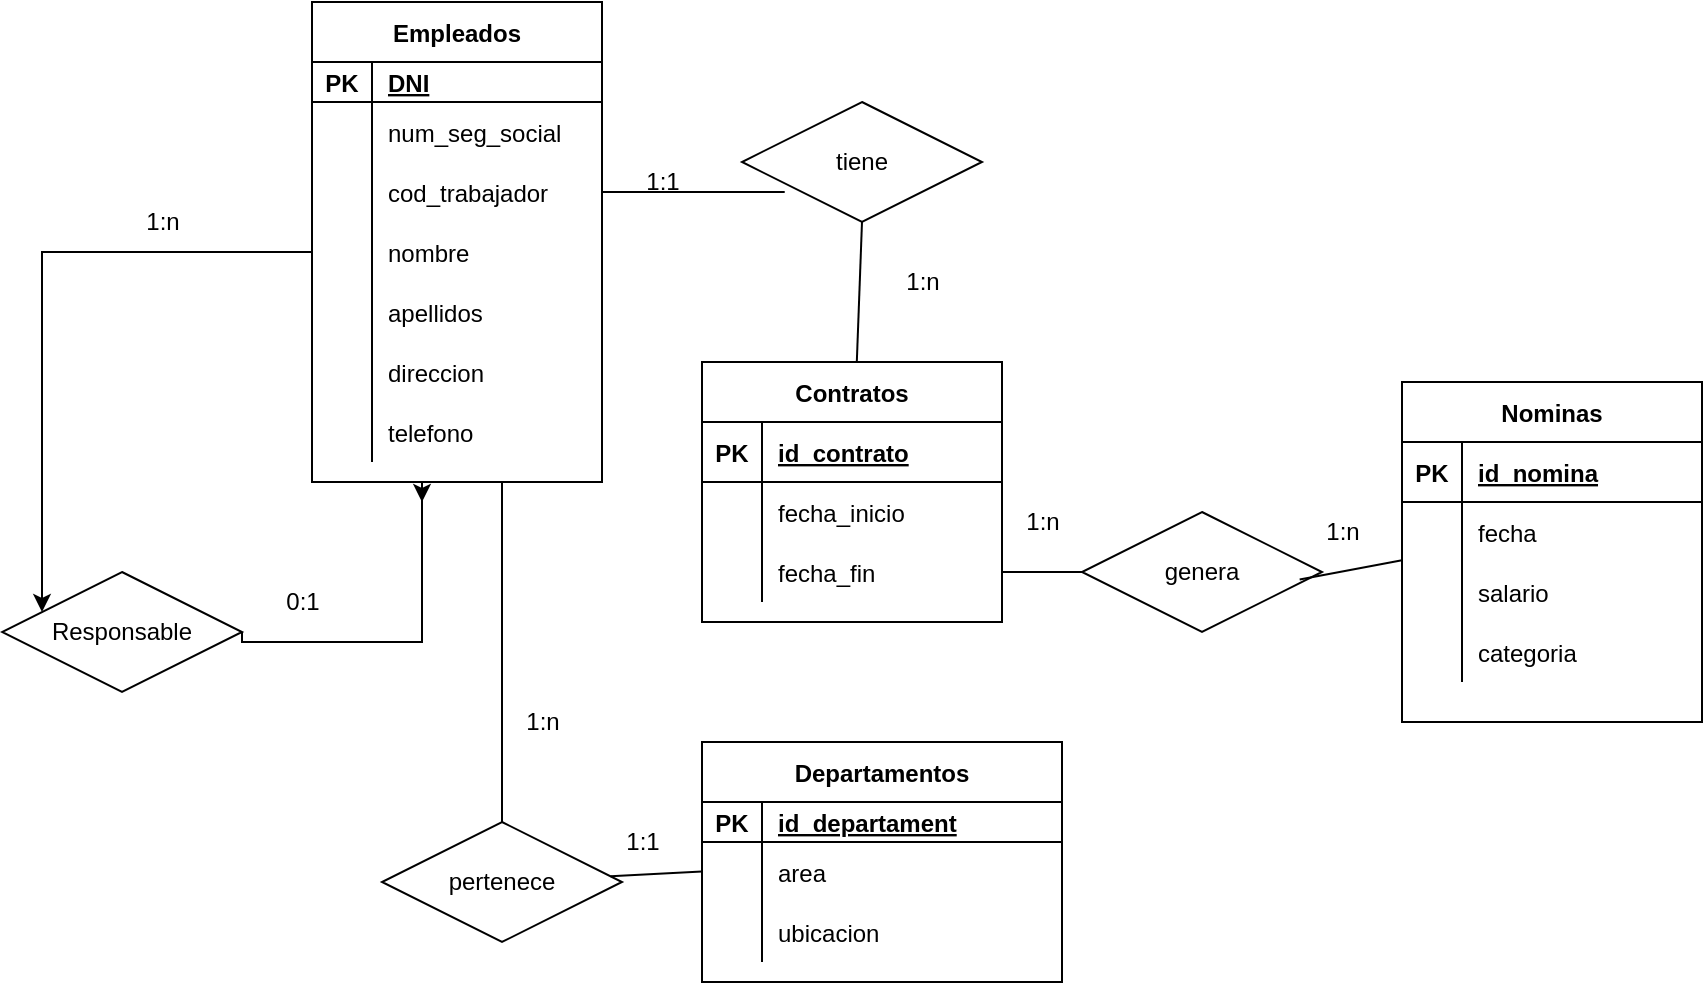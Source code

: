 <mxfile version="20.1.3" type="github">
  <diagram id="R2lEEEUBdFMjLlhIrx00" name="Page-1">
    <mxGraphModel dx="1095" dy="857" grid="1" gridSize="10" guides="1" tooltips="1" connect="1" arrows="1" fold="1" page="1" pageScale="1" pageWidth="850" pageHeight="1100" math="0" shadow="0" extFonts="Permanent Marker^https://fonts.googleapis.com/css?family=Permanent+Marker">
      <root>
        <mxCell id="0" />
        <mxCell id="1" parent="0" />
        <mxCell id="Va7NdZoRTEzMmGVww7RA-1" value="Empleados" style="shape=table;startSize=30;container=1;collapsible=1;childLayout=tableLayout;fixedRows=1;rowLines=0;fontStyle=1;align=center;resizeLast=1;" vertex="1" parent="1">
          <mxGeometry x="155" y="10" width="145" height="240" as="geometry" />
        </mxCell>
        <mxCell id="Va7NdZoRTEzMmGVww7RA-2" value="" style="shape=tableRow;horizontal=0;startSize=0;swimlaneHead=0;swimlaneBody=0;fillColor=none;collapsible=0;dropTarget=0;points=[[0,0.5],[1,0.5]];portConstraint=eastwest;top=0;left=0;right=0;bottom=1;" vertex="1" parent="Va7NdZoRTEzMmGVww7RA-1">
          <mxGeometry y="30" width="145" height="20" as="geometry" />
        </mxCell>
        <mxCell id="Va7NdZoRTEzMmGVww7RA-3" value="PK" style="shape=partialRectangle;connectable=0;fillColor=none;top=0;left=0;bottom=0;right=0;fontStyle=1;overflow=hidden;" vertex="1" parent="Va7NdZoRTEzMmGVww7RA-2">
          <mxGeometry width="30" height="20" as="geometry">
            <mxRectangle width="30" height="20" as="alternateBounds" />
          </mxGeometry>
        </mxCell>
        <mxCell id="Va7NdZoRTEzMmGVww7RA-4" value="DNI" style="shape=partialRectangle;connectable=0;fillColor=none;top=0;left=0;bottom=0;right=0;align=left;spacingLeft=6;fontStyle=5;overflow=hidden;" vertex="1" parent="Va7NdZoRTEzMmGVww7RA-2">
          <mxGeometry x="30" width="115" height="20" as="geometry">
            <mxRectangle width="115" height="20" as="alternateBounds" />
          </mxGeometry>
        </mxCell>
        <mxCell id="Va7NdZoRTEzMmGVww7RA-5" value="" style="shape=tableRow;horizontal=0;startSize=0;swimlaneHead=0;swimlaneBody=0;fillColor=none;collapsible=0;dropTarget=0;points=[[0,0.5],[1,0.5]];portConstraint=eastwest;top=0;left=0;right=0;bottom=0;" vertex="1" parent="Va7NdZoRTEzMmGVww7RA-1">
          <mxGeometry y="50" width="145" height="30" as="geometry" />
        </mxCell>
        <mxCell id="Va7NdZoRTEzMmGVww7RA-6" value="" style="shape=partialRectangle;connectable=0;fillColor=none;top=0;left=0;bottom=0;right=0;editable=1;overflow=hidden;" vertex="1" parent="Va7NdZoRTEzMmGVww7RA-5">
          <mxGeometry width="30" height="30" as="geometry">
            <mxRectangle width="30" height="30" as="alternateBounds" />
          </mxGeometry>
        </mxCell>
        <mxCell id="Va7NdZoRTEzMmGVww7RA-7" value="num_seg_social" style="shape=partialRectangle;connectable=0;fillColor=none;top=0;left=0;bottom=0;right=0;align=left;spacingLeft=6;overflow=hidden;" vertex="1" parent="Va7NdZoRTEzMmGVww7RA-5">
          <mxGeometry x="30" width="115" height="30" as="geometry">
            <mxRectangle width="115" height="30" as="alternateBounds" />
          </mxGeometry>
        </mxCell>
        <mxCell id="Va7NdZoRTEzMmGVww7RA-8" value="" style="shape=tableRow;horizontal=0;startSize=0;swimlaneHead=0;swimlaneBody=0;fillColor=none;collapsible=0;dropTarget=0;points=[[0,0.5],[1,0.5]];portConstraint=eastwest;top=0;left=0;right=0;bottom=0;" vertex="1" parent="Va7NdZoRTEzMmGVww7RA-1">
          <mxGeometry y="80" width="145" height="30" as="geometry" />
        </mxCell>
        <mxCell id="Va7NdZoRTEzMmGVww7RA-9" value="" style="shape=partialRectangle;connectable=0;fillColor=none;top=0;left=0;bottom=0;right=0;editable=1;overflow=hidden;" vertex="1" parent="Va7NdZoRTEzMmGVww7RA-8">
          <mxGeometry width="30" height="30" as="geometry">
            <mxRectangle width="30" height="30" as="alternateBounds" />
          </mxGeometry>
        </mxCell>
        <mxCell id="Va7NdZoRTEzMmGVww7RA-10" value="cod_trabajador" style="shape=partialRectangle;connectable=0;fillColor=none;top=0;left=0;bottom=0;right=0;align=left;spacingLeft=6;overflow=hidden;" vertex="1" parent="Va7NdZoRTEzMmGVww7RA-8">
          <mxGeometry x="30" width="115" height="30" as="geometry">
            <mxRectangle width="115" height="30" as="alternateBounds" />
          </mxGeometry>
        </mxCell>
        <mxCell id="Va7NdZoRTEzMmGVww7RA-11" value="" style="shape=tableRow;horizontal=0;startSize=0;swimlaneHead=0;swimlaneBody=0;fillColor=none;collapsible=0;dropTarget=0;points=[[0,0.5],[1,0.5]];portConstraint=eastwest;top=0;left=0;right=0;bottom=0;" vertex="1" parent="Va7NdZoRTEzMmGVww7RA-1">
          <mxGeometry y="110" width="145" height="30" as="geometry" />
        </mxCell>
        <mxCell id="Va7NdZoRTEzMmGVww7RA-12" value="" style="shape=partialRectangle;connectable=0;fillColor=none;top=0;left=0;bottom=0;right=0;editable=1;overflow=hidden;" vertex="1" parent="Va7NdZoRTEzMmGVww7RA-11">
          <mxGeometry width="30" height="30" as="geometry">
            <mxRectangle width="30" height="30" as="alternateBounds" />
          </mxGeometry>
        </mxCell>
        <mxCell id="Va7NdZoRTEzMmGVww7RA-13" value="nombre" style="shape=partialRectangle;connectable=0;fillColor=none;top=0;left=0;bottom=0;right=0;align=left;spacingLeft=6;overflow=hidden;" vertex="1" parent="Va7NdZoRTEzMmGVww7RA-11">
          <mxGeometry x="30" width="115" height="30" as="geometry">
            <mxRectangle width="115" height="30" as="alternateBounds" />
          </mxGeometry>
        </mxCell>
        <mxCell id="Va7NdZoRTEzMmGVww7RA-61" value="" style="shape=tableRow;horizontal=0;startSize=0;swimlaneHead=0;swimlaneBody=0;fillColor=none;collapsible=0;dropTarget=0;points=[[0,0.5],[1,0.5]];portConstraint=eastwest;top=0;left=0;right=0;bottom=0;" vertex="1" parent="Va7NdZoRTEzMmGVww7RA-1">
          <mxGeometry y="140" width="145" height="30" as="geometry" />
        </mxCell>
        <mxCell id="Va7NdZoRTEzMmGVww7RA-62" value="" style="shape=partialRectangle;connectable=0;fillColor=none;top=0;left=0;bottom=0;right=0;editable=1;overflow=hidden;" vertex="1" parent="Va7NdZoRTEzMmGVww7RA-61">
          <mxGeometry width="30" height="30" as="geometry">
            <mxRectangle width="30" height="30" as="alternateBounds" />
          </mxGeometry>
        </mxCell>
        <mxCell id="Va7NdZoRTEzMmGVww7RA-63" value="apellidos" style="shape=partialRectangle;connectable=0;fillColor=none;top=0;left=0;bottom=0;right=0;align=left;spacingLeft=6;overflow=hidden;" vertex="1" parent="Va7NdZoRTEzMmGVww7RA-61">
          <mxGeometry x="30" width="115" height="30" as="geometry">
            <mxRectangle width="115" height="30" as="alternateBounds" />
          </mxGeometry>
        </mxCell>
        <mxCell id="Va7NdZoRTEzMmGVww7RA-64" value="" style="shape=tableRow;horizontal=0;startSize=0;swimlaneHead=0;swimlaneBody=0;fillColor=none;collapsible=0;dropTarget=0;points=[[0,0.5],[1,0.5]];portConstraint=eastwest;top=0;left=0;right=0;bottom=0;" vertex="1" parent="Va7NdZoRTEzMmGVww7RA-1">
          <mxGeometry y="170" width="145" height="30" as="geometry" />
        </mxCell>
        <mxCell id="Va7NdZoRTEzMmGVww7RA-65" value="" style="shape=partialRectangle;connectable=0;fillColor=none;top=0;left=0;bottom=0;right=0;editable=1;overflow=hidden;" vertex="1" parent="Va7NdZoRTEzMmGVww7RA-64">
          <mxGeometry width="30" height="30" as="geometry">
            <mxRectangle width="30" height="30" as="alternateBounds" />
          </mxGeometry>
        </mxCell>
        <mxCell id="Va7NdZoRTEzMmGVww7RA-66" value="direccion" style="shape=partialRectangle;connectable=0;fillColor=none;top=0;left=0;bottom=0;right=0;align=left;spacingLeft=6;overflow=hidden;" vertex="1" parent="Va7NdZoRTEzMmGVww7RA-64">
          <mxGeometry x="30" width="115" height="30" as="geometry">
            <mxRectangle width="115" height="30" as="alternateBounds" />
          </mxGeometry>
        </mxCell>
        <mxCell id="Va7NdZoRTEzMmGVww7RA-67" value="" style="shape=tableRow;horizontal=0;startSize=0;swimlaneHead=0;swimlaneBody=0;fillColor=none;collapsible=0;dropTarget=0;points=[[0,0.5],[1,0.5]];portConstraint=eastwest;top=0;left=0;right=0;bottom=0;" vertex="1" parent="Va7NdZoRTEzMmGVww7RA-1">
          <mxGeometry y="200" width="145" height="30" as="geometry" />
        </mxCell>
        <mxCell id="Va7NdZoRTEzMmGVww7RA-68" value="" style="shape=partialRectangle;connectable=0;fillColor=none;top=0;left=0;bottom=0;right=0;editable=1;overflow=hidden;" vertex="1" parent="Va7NdZoRTEzMmGVww7RA-67">
          <mxGeometry width="30" height="30" as="geometry">
            <mxRectangle width="30" height="30" as="alternateBounds" />
          </mxGeometry>
        </mxCell>
        <mxCell id="Va7NdZoRTEzMmGVww7RA-69" value="telefono" style="shape=partialRectangle;connectable=0;fillColor=none;top=0;left=0;bottom=0;right=0;align=left;spacingLeft=6;overflow=hidden;" vertex="1" parent="Va7NdZoRTEzMmGVww7RA-67">
          <mxGeometry x="30" width="115" height="30" as="geometry">
            <mxRectangle width="115" height="30" as="alternateBounds" />
          </mxGeometry>
        </mxCell>
        <mxCell id="Va7NdZoRTEzMmGVww7RA-14" value="Contratos" style="shape=table;startSize=30;container=1;collapsible=1;childLayout=tableLayout;fixedRows=1;rowLines=0;fontStyle=1;align=center;resizeLast=1;" vertex="1" parent="1">
          <mxGeometry x="350" y="190" width="150" height="130" as="geometry" />
        </mxCell>
        <mxCell id="Va7NdZoRTEzMmGVww7RA-15" value="" style="shape=tableRow;horizontal=0;startSize=0;swimlaneHead=0;swimlaneBody=0;fillColor=none;collapsible=0;dropTarget=0;points=[[0,0.5],[1,0.5]];portConstraint=eastwest;top=0;left=0;right=0;bottom=1;" vertex="1" parent="Va7NdZoRTEzMmGVww7RA-14">
          <mxGeometry y="30" width="150" height="30" as="geometry" />
        </mxCell>
        <mxCell id="Va7NdZoRTEzMmGVww7RA-16" value="PK" style="shape=partialRectangle;connectable=0;fillColor=none;top=0;left=0;bottom=0;right=0;fontStyle=1;overflow=hidden;" vertex="1" parent="Va7NdZoRTEzMmGVww7RA-15">
          <mxGeometry width="30" height="30" as="geometry">
            <mxRectangle width="30" height="30" as="alternateBounds" />
          </mxGeometry>
        </mxCell>
        <mxCell id="Va7NdZoRTEzMmGVww7RA-17" value="id_contrato" style="shape=partialRectangle;connectable=0;fillColor=none;top=0;left=0;bottom=0;right=0;align=left;spacingLeft=6;fontStyle=5;overflow=hidden;" vertex="1" parent="Va7NdZoRTEzMmGVww7RA-15">
          <mxGeometry x="30" width="120" height="30" as="geometry">
            <mxRectangle width="120" height="30" as="alternateBounds" />
          </mxGeometry>
        </mxCell>
        <mxCell id="Va7NdZoRTEzMmGVww7RA-18" value="" style="shape=tableRow;horizontal=0;startSize=0;swimlaneHead=0;swimlaneBody=0;fillColor=none;collapsible=0;dropTarget=0;points=[[0,0.5],[1,0.5]];portConstraint=eastwest;top=0;left=0;right=0;bottom=0;" vertex="1" parent="Va7NdZoRTEzMmGVww7RA-14">
          <mxGeometry y="60" width="150" height="30" as="geometry" />
        </mxCell>
        <mxCell id="Va7NdZoRTEzMmGVww7RA-19" value="" style="shape=partialRectangle;connectable=0;fillColor=none;top=0;left=0;bottom=0;right=0;editable=1;overflow=hidden;" vertex="1" parent="Va7NdZoRTEzMmGVww7RA-18">
          <mxGeometry width="30" height="30" as="geometry">
            <mxRectangle width="30" height="30" as="alternateBounds" />
          </mxGeometry>
        </mxCell>
        <mxCell id="Va7NdZoRTEzMmGVww7RA-20" value="fecha_inicio" style="shape=partialRectangle;connectable=0;fillColor=none;top=0;left=0;bottom=0;right=0;align=left;spacingLeft=6;overflow=hidden;" vertex="1" parent="Va7NdZoRTEzMmGVww7RA-18">
          <mxGeometry x="30" width="120" height="30" as="geometry">
            <mxRectangle width="120" height="30" as="alternateBounds" />
          </mxGeometry>
        </mxCell>
        <mxCell id="Va7NdZoRTEzMmGVww7RA-21" value="" style="shape=tableRow;horizontal=0;startSize=0;swimlaneHead=0;swimlaneBody=0;fillColor=none;collapsible=0;dropTarget=0;points=[[0,0.5],[1,0.5]];portConstraint=eastwest;top=0;left=0;right=0;bottom=0;" vertex="1" parent="Va7NdZoRTEzMmGVww7RA-14">
          <mxGeometry y="90" width="150" height="30" as="geometry" />
        </mxCell>
        <mxCell id="Va7NdZoRTEzMmGVww7RA-22" value="" style="shape=partialRectangle;connectable=0;fillColor=none;top=0;left=0;bottom=0;right=0;editable=1;overflow=hidden;" vertex="1" parent="Va7NdZoRTEzMmGVww7RA-21">
          <mxGeometry width="30" height="30" as="geometry">
            <mxRectangle width="30" height="30" as="alternateBounds" />
          </mxGeometry>
        </mxCell>
        <mxCell id="Va7NdZoRTEzMmGVww7RA-23" value="fecha_fin" style="shape=partialRectangle;connectable=0;fillColor=none;top=0;left=0;bottom=0;right=0;align=left;spacingLeft=6;overflow=hidden;" vertex="1" parent="Va7NdZoRTEzMmGVww7RA-21">
          <mxGeometry x="30" width="120" height="30" as="geometry">
            <mxRectangle width="120" height="30" as="alternateBounds" />
          </mxGeometry>
        </mxCell>
        <mxCell id="Va7NdZoRTEzMmGVww7RA-27" value="Nominas" style="shape=table;startSize=30;container=1;collapsible=1;childLayout=tableLayout;fixedRows=1;rowLines=0;fontStyle=1;align=center;resizeLast=1;" vertex="1" parent="1">
          <mxGeometry x="700" y="200" width="150" height="170" as="geometry" />
        </mxCell>
        <mxCell id="Va7NdZoRTEzMmGVww7RA-28" value="" style="shape=tableRow;horizontal=0;startSize=0;swimlaneHead=0;swimlaneBody=0;fillColor=none;collapsible=0;dropTarget=0;points=[[0,0.5],[1,0.5]];portConstraint=eastwest;top=0;left=0;right=0;bottom=1;" vertex="1" parent="Va7NdZoRTEzMmGVww7RA-27">
          <mxGeometry y="30" width="150" height="30" as="geometry" />
        </mxCell>
        <mxCell id="Va7NdZoRTEzMmGVww7RA-29" value="PK" style="shape=partialRectangle;connectable=0;fillColor=none;top=0;left=0;bottom=0;right=0;fontStyle=1;overflow=hidden;" vertex="1" parent="Va7NdZoRTEzMmGVww7RA-28">
          <mxGeometry width="30" height="30" as="geometry">
            <mxRectangle width="30" height="30" as="alternateBounds" />
          </mxGeometry>
        </mxCell>
        <mxCell id="Va7NdZoRTEzMmGVww7RA-30" value="id_nomina" style="shape=partialRectangle;connectable=0;fillColor=none;top=0;left=0;bottom=0;right=0;align=left;spacingLeft=6;fontStyle=5;overflow=hidden;" vertex="1" parent="Va7NdZoRTEzMmGVww7RA-28">
          <mxGeometry x="30" width="120" height="30" as="geometry">
            <mxRectangle width="120" height="30" as="alternateBounds" />
          </mxGeometry>
        </mxCell>
        <mxCell id="Va7NdZoRTEzMmGVww7RA-31" value="" style="shape=tableRow;horizontal=0;startSize=0;swimlaneHead=0;swimlaneBody=0;fillColor=none;collapsible=0;dropTarget=0;points=[[0,0.5],[1,0.5]];portConstraint=eastwest;top=0;left=0;right=0;bottom=0;" vertex="1" parent="Va7NdZoRTEzMmGVww7RA-27">
          <mxGeometry y="60" width="150" height="30" as="geometry" />
        </mxCell>
        <mxCell id="Va7NdZoRTEzMmGVww7RA-32" value="" style="shape=partialRectangle;connectable=0;fillColor=none;top=0;left=0;bottom=0;right=0;editable=1;overflow=hidden;" vertex="1" parent="Va7NdZoRTEzMmGVww7RA-31">
          <mxGeometry width="30" height="30" as="geometry">
            <mxRectangle width="30" height="30" as="alternateBounds" />
          </mxGeometry>
        </mxCell>
        <mxCell id="Va7NdZoRTEzMmGVww7RA-33" value="fecha" style="shape=partialRectangle;connectable=0;fillColor=none;top=0;left=0;bottom=0;right=0;align=left;spacingLeft=6;overflow=hidden;" vertex="1" parent="Va7NdZoRTEzMmGVww7RA-31">
          <mxGeometry x="30" width="120" height="30" as="geometry">
            <mxRectangle width="120" height="30" as="alternateBounds" />
          </mxGeometry>
        </mxCell>
        <mxCell id="Va7NdZoRTEzMmGVww7RA-34" value="" style="shape=tableRow;horizontal=0;startSize=0;swimlaneHead=0;swimlaneBody=0;fillColor=none;collapsible=0;dropTarget=0;points=[[0,0.5],[1,0.5]];portConstraint=eastwest;top=0;left=0;right=0;bottom=0;" vertex="1" parent="Va7NdZoRTEzMmGVww7RA-27">
          <mxGeometry y="90" width="150" height="30" as="geometry" />
        </mxCell>
        <mxCell id="Va7NdZoRTEzMmGVww7RA-35" value="" style="shape=partialRectangle;connectable=0;fillColor=none;top=0;left=0;bottom=0;right=0;editable=1;overflow=hidden;" vertex="1" parent="Va7NdZoRTEzMmGVww7RA-34">
          <mxGeometry width="30" height="30" as="geometry">
            <mxRectangle width="30" height="30" as="alternateBounds" />
          </mxGeometry>
        </mxCell>
        <mxCell id="Va7NdZoRTEzMmGVww7RA-36" value="salario" style="shape=partialRectangle;connectable=0;fillColor=none;top=0;left=0;bottom=0;right=0;align=left;spacingLeft=6;overflow=hidden;" vertex="1" parent="Va7NdZoRTEzMmGVww7RA-34">
          <mxGeometry x="30" width="120" height="30" as="geometry">
            <mxRectangle width="120" height="30" as="alternateBounds" />
          </mxGeometry>
        </mxCell>
        <mxCell id="Va7NdZoRTEzMmGVww7RA-37" value="" style="shape=tableRow;horizontal=0;startSize=0;swimlaneHead=0;swimlaneBody=0;fillColor=none;collapsible=0;dropTarget=0;points=[[0,0.5],[1,0.5]];portConstraint=eastwest;top=0;left=0;right=0;bottom=0;" vertex="1" parent="Va7NdZoRTEzMmGVww7RA-27">
          <mxGeometry y="120" width="150" height="30" as="geometry" />
        </mxCell>
        <mxCell id="Va7NdZoRTEzMmGVww7RA-38" value="" style="shape=partialRectangle;connectable=0;fillColor=none;top=0;left=0;bottom=0;right=0;editable=1;overflow=hidden;" vertex="1" parent="Va7NdZoRTEzMmGVww7RA-37">
          <mxGeometry width="30" height="30" as="geometry">
            <mxRectangle width="30" height="30" as="alternateBounds" />
          </mxGeometry>
        </mxCell>
        <mxCell id="Va7NdZoRTEzMmGVww7RA-39" value="categoria" style="shape=partialRectangle;connectable=0;fillColor=none;top=0;left=0;bottom=0;right=0;align=left;spacingLeft=6;overflow=hidden;" vertex="1" parent="Va7NdZoRTEzMmGVww7RA-37">
          <mxGeometry x="30" width="120" height="30" as="geometry">
            <mxRectangle width="120" height="30" as="alternateBounds" />
          </mxGeometry>
        </mxCell>
        <mxCell id="Va7NdZoRTEzMmGVww7RA-40" value="Departamentos" style="shape=table;startSize=30;container=1;collapsible=1;childLayout=tableLayout;fixedRows=1;rowLines=0;fontStyle=1;align=center;resizeLast=1;" vertex="1" parent="1">
          <mxGeometry x="350" y="380" width="180" height="120" as="geometry" />
        </mxCell>
        <mxCell id="Va7NdZoRTEzMmGVww7RA-41" value="" style="shape=tableRow;horizontal=0;startSize=0;swimlaneHead=0;swimlaneBody=0;fillColor=none;collapsible=0;dropTarget=0;points=[[0,0.5],[1,0.5]];portConstraint=eastwest;top=0;left=0;right=0;bottom=1;" vertex="1" parent="Va7NdZoRTEzMmGVww7RA-40">
          <mxGeometry y="30" width="180" height="20" as="geometry" />
        </mxCell>
        <mxCell id="Va7NdZoRTEzMmGVww7RA-42" value="PK" style="shape=partialRectangle;connectable=0;fillColor=none;top=0;left=0;bottom=0;right=0;fontStyle=1;overflow=hidden;" vertex="1" parent="Va7NdZoRTEzMmGVww7RA-41">
          <mxGeometry width="30" height="20" as="geometry">
            <mxRectangle width="30" height="20" as="alternateBounds" />
          </mxGeometry>
        </mxCell>
        <mxCell id="Va7NdZoRTEzMmGVww7RA-43" value="id_departament" style="shape=partialRectangle;connectable=0;fillColor=none;top=0;left=0;bottom=0;right=0;align=left;spacingLeft=6;fontStyle=5;overflow=hidden;" vertex="1" parent="Va7NdZoRTEzMmGVww7RA-41">
          <mxGeometry x="30" width="150" height="20" as="geometry">
            <mxRectangle width="150" height="20" as="alternateBounds" />
          </mxGeometry>
        </mxCell>
        <mxCell id="Va7NdZoRTEzMmGVww7RA-44" value="" style="shape=tableRow;horizontal=0;startSize=0;swimlaneHead=0;swimlaneBody=0;fillColor=none;collapsible=0;dropTarget=0;points=[[0,0.5],[1,0.5]];portConstraint=eastwest;top=0;left=0;right=0;bottom=0;" vertex="1" parent="Va7NdZoRTEzMmGVww7RA-40">
          <mxGeometry y="50" width="180" height="30" as="geometry" />
        </mxCell>
        <mxCell id="Va7NdZoRTEzMmGVww7RA-45" value="" style="shape=partialRectangle;connectable=0;fillColor=none;top=0;left=0;bottom=0;right=0;editable=1;overflow=hidden;" vertex="1" parent="Va7NdZoRTEzMmGVww7RA-44">
          <mxGeometry width="30" height="30" as="geometry">
            <mxRectangle width="30" height="30" as="alternateBounds" />
          </mxGeometry>
        </mxCell>
        <mxCell id="Va7NdZoRTEzMmGVww7RA-46" value="area" style="shape=partialRectangle;connectable=0;fillColor=none;top=0;left=0;bottom=0;right=0;align=left;spacingLeft=6;overflow=hidden;" vertex="1" parent="Va7NdZoRTEzMmGVww7RA-44">
          <mxGeometry x="30" width="150" height="30" as="geometry">
            <mxRectangle width="150" height="30" as="alternateBounds" />
          </mxGeometry>
        </mxCell>
        <mxCell id="Va7NdZoRTEzMmGVww7RA-47" value="" style="shape=tableRow;horizontal=0;startSize=0;swimlaneHead=0;swimlaneBody=0;fillColor=none;collapsible=0;dropTarget=0;points=[[0,0.5],[1,0.5]];portConstraint=eastwest;top=0;left=0;right=0;bottom=0;" vertex="1" parent="Va7NdZoRTEzMmGVww7RA-40">
          <mxGeometry y="80" width="180" height="30" as="geometry" />
        </mxCell>
        <mxCell id="Va7NdZoRTEzMmGVww7RA-48" value="" style="shape=partialRectangle;connectable=0;fillColor=none;top=0;left=0;bottom=0;right=0;editable=1;overflow=hidden;" vertex="1" parent="Va7NdZoRTEzMmGVww7RA-47">
          <mxGeometry width="30" height="30" as="geometry">
            <mxRectangle width="30" height="30" as="alternateBounds" />
          </mxGeometry>
        </mxCell>
        <mxCell id="Va7NdZoRTEzMmGVww7RA-49" value="ubicacion" style="shape=partialRectangle;connectable=0;fillColor=none;top=0;left=0;bottom=0;right=0;align=left;spacingLeft=6;overflow=hidden;" vertex="1" parent="Va7NdZoRTEzMmGVww7RA-47">
          <mxGeometry x="30" width="150" height="30" as="geometry">
            <mxRectangle width="150" height="30" as="alternateBounds" />
          </mxGeometry>
        </mxCell>
        <mxCell id="Va7NdZoRTEzMmGVww7RA-53" value="tiene" style="shape=rhombus;perimeter=rhombusPerimeter;whiteSpace=wrap;html=1;align=center;" vertex="1" parent="1">
          <mxGeometry x="370" y="60" width="120" height="60" as="geometry" />
        </mxCell>
        <mxCell id="Va7NdZoRTEzMmGVww7RA-54" value="genera" style="shape=rhombus;perimeter=rhombusPerimeter;whiteSpace=wrap;html=1;align=center;" vertex="1" parent="1">
          <mxGeometry x="540" y="265" width="120" height="60" as="geometry" />
        </mxCell>
        <mxCell id="Va7NdZoRTEzMmGVww7RA-55" value="pertenece" style="shape=rhombus;perimeter=rhombusPerimeter;whiteSpace=wrap;html=1;align=center;" vertex="1" parent="1">
          <mxGeometry x="190" y="420" width="120" height="60" as="geometry" />
        </mxCell>
        <mxCell id="Va7NdZoRTEzMmGVww7RA-77" style="edgeStyle=orthogonalEdgeStyle;rounded=0;orthogonalLoop=1;jettySize=auto;html=1;exitX=1;exitY=0.5;exitDx=0;exitDy=0;" edge="1" parent="1" source="Va7NdZoRTEzMmGVww7RA-56">
          <mxGeometry relative="1" as="geometry">
            <mxPoint x="210" y="260" as="targetPoint" />
            <Array as="points">
              <mxPoint x="120" y="330" />
              <mxPoint x="210" y="330" />
              <mxPoint x="210" y="250" />
            </Array>
          </mxGeometry>
        </mxCell>
        <mxCell id="Va7NdZoRTEzMmGVww7RA-56" value="Responsable" style="shape=rhombus;perimeter=rhombusPerimeter;whiteSpace=wrap;html=1;align=center;" vertex="1" parent="1">
          <mxGeometry y="295" width="120" height="60" as="geometry" />
        </mxCell>
        <mxCell id="Va7NdZoRTEzMmGVww7RA-75" style="edgeStyle=orthogonalEdgeStyle;rounded=0;orthogonalLoop=1;jettySize=auto;html=1;exitX=0;exitY=0.5;exitDx=0;exitDy=0;" edge="1" parent="1" source="Va7NdZoRTEzMmGVww7RA-11" target="Va7NdZoRTEzMmGVww7RA-56">
          <mxGeometry relative="1" as="geometry">
            <Array as="points">
              <mxPoint x="20" y="145" />
              <mxPoint x="20" y="420" />
            </Array>
          </mxGeometry>
        </mxCell>
        <mxCell id="Va7NdZoRTEzMmGVww7RA-79" value="" style="endArrow=none;html=1;rounded=0;entryX=0.5;entryY=0;entryDx=0;entryDy=0;" edge="1" parent="1" target="Va7NdZoRTEzMmGVww7RA-55">
          <mxGeometry relative="1" as="geometry">
            <mxPoint x="250" y="250" as="sourcePoint" />
            <mxPoint x="620" y="440" as="targetPoint" />
          </mxGeometry>
        </mxCell>
        <mxCell id="Va7NdZoRTEzMmGVww7RA-80" value="" style="endArrow=none;html=1;rounded=0;" edge="1" parent="1" source="Va7NdZoRTEzMmGVww7RA-55" target="Va7NdZoRTEzMmGVww7RA-40">
          <mxGeometry relative="1" as="geometry">
            <mxPoint x="460" y="440" as="sourcePoint" />
            <mxPoint x="620" y="440" as="targetPoint" />
          </mxGeometry>
        </mxCell>
        <mxCell id="Va7NdZoRTEzMmGVww7RA-81" value="" style="endArrow=none;html=1;rounded=0;entryX=0.178;entryY=0.75;entryDx=0;entryDy=0;entryPerimeter=0;exitX=1;exitY=0.5;exitDx=0;exitDy=0;" edge="1" parent="1" source="Va7NdZoRTEzMmGVww7RA-8" target="Va7NdZoRTEzMmGVww7RA-53">
          <mxGeometry relative="1" as="geometry">
            <mxPoint x="460" y="440" as="sourcePoint" />
            <mxPoint x="620" y="440" as="targetPoint" />
          </mxGeometry>
        </mxCell>
        <mxCell id="Va7NdZoRTEzMmGVww7RA-82" value="" style="endArrow=none;html=1;rounded=0;exitX=0.5;exitY=1;exitDx=0;exitDy=0;" edge="1" parent="1" source="Va7NdZoRTEzMmGVww7RA-53" target="Va7NdZoRTEzMmGVww7RA-14">
          <mxGeometry relative="1" as="geometry">
            <mxPoint x="440" y="150" as="sourcePoint" />
            <mxPoint x="650" y="90" as="targetPoint" />
          </mxGeometry>
        </mxCell>
        <mxCell id="Va7NdZoRTEzMmGVww7RA-83" value="" style="endArrow=none;html=1;rounded=0;" edge="1" parent="1" source="Va7NdZoRTEzMmGVww7RA-21" target="Va7NdZoRTEzMmGVww7RA-54">
          <mxGeometry relative="1" as="geometry">
            <mxPoint x="530" y="230" as="sourcePoint" />
            <mxPoint x="690" y="230" as="targetPoint" />
          </mxGeometry>
        </mxCell>
        <mxCell id="Va7NdZoRTEzMmGVww7RA-84" value="" style="endArrow=none;html=1;rounded=0;exitX=0.907;exitY=0.563;exitDx=0;exitDy=0;exitPerimeter=0;" edge="1" parent="1" source="Va7NdZoRTEzMmGVww7RA-54" target="Va7NdZoRTEzMmGVww7RA-31">
          <mxGeometry relative="1" as="geometry">
            <mxPoint x="620" y="260" as="sourcePoint" />
            <mxPoint x="690" y="260" as="targetPoint" />
          </mxGeometry>
        </mxCell>
        <mxCell id="Va7NdZoRTEzMmGVww7RA-85" value="1:n" style="text;html=1;align=center;verticalAlign=middle;resizable=0;points=[];autosize=1;strokeColor=none;fillColor=none;" vertex="1" parent="1">
          <mxGeometry x="60" y="105" width="40" height="30" as="geometry" />
        </mxCell>
        <mxCell id="Va7NdZoRTEzMmGVww7RA-86" value="0:1" style="text;html=1;align=center;verticalAlign=middle;resizable=0;points=[];autosize=1;strokeColor=none;fillColor=none;" vertex="1" parent="1">
          <mxGeometry x="130" y="295" width="40" height="30" as="geometry" />
        </mxCell>
        <mxCell id="Va7NdZoRTEzMmGVww7RA-87" value="1:1" style="text;html=1;align=center;verticalAlign=middle;resizable=0;points=[];autosize=1;strokeColor=none;fillColor=none;" vertex="1" parent="1">
          <mxGeometry x="310" y="85" width="40" height="30" as="geometry" />
        </mxCell>
        <mxCell id="Va7NdZoRTEzMmGVww7RA-90" value="1:n" style="text;html=1;align=center;verticalAlign=middle;resizable=0;points=[];autosize=1;strokeColor=none;fillColor=none;" vertex="1" parent="1">
          <mxGeometry x="440" y="135" width="40" height="30" as="geometry" />
        </mxCell>
        <mxCell id="Va7NdZoRTEzMmGVww7RA-91" value="1:n" style="text;html=1;align=center;verticalAlign=middle;resizable=0;points=[];autosize=1;strokeColor=none;fillColor=none;" vertex="1" parent="1">
          <mxGeometry x="500" y="255" width="40" height="30" as="geometry" />
        </mxCell>
        <mxCell id="Va7NdZoRTEzMmGVww7RA-92" value="1:n" style="text;html=1;align=center;verticalAlign=middle;resizable=0;points=[];autosize=1;strokeColor=none;fillColor=none;" vertex="1" parent="1">
          <mxGeometry x="650" y="260" width="40" height="30" as="geometry" />
        </mxCell>
        <mxCell id="Va7NdZoRTEzMmGVww7RA-93" value="1:n" style="text;html=1;align=center;verticalAlign=middle;resizable=0;points=[];autosize=1;strokeColor=none;fillColor=none;" vertex="1" parent="1">
          <mxGeometry x="250" y="355" width="40" height="30" as="geometry" />
        </mxCell>
        <mxCell id="Va7NdZoRTEzMmGVww7RA-94" value="1:1" style="text;html=1;align=center;verticalAlign=middle;resizable=0;points=[];autosize=1;strokeColor=none;fillColor=none;" vertex="1" parent="1">
          <mxGeometry x="300" y="415" width="40" height="30" as="geometry" />
        </mxCell>
      </root>
    </mxGraphModel>
  </diagram>
</mxfile>
